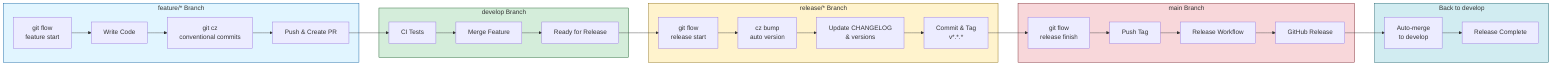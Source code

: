 flowchart LR
    subgraph feature["feature/* Branch"]
        A[git flow<br/>feature start]
        B[Write Code]
        C[git cz<br/>conventional commits]
        D[Push & Create PR]
    end
    
    subgraph develop["develop Branch"]
        E[CI Tests]
        F[Merge Feature]
        G[Ready for Release]
    end
    
    subgraph release["release/* Branch"]
        H[git flow<br/>release start]
        I[cz bump<br/>auto version]
        J[Update CHANGELOG<br/>& versions]
        K[Commit & Tag<br/>v*.*.*]
    end
    
    subgraph main["main Branch"]
        L[git flow<br/>release finish]
        M[Push Tag]
        N[Release Workflow]
        O[GitHub Release]
    end
    
    subgraph back["Back to develop"]
        P[Auto-merge<br/>to develop]
        Q[Release Complete]
    end
    
    A --> B --> C --> D
    D --> E --> F --> G
    G --> H --> I --> J --> K
    K --> L --> M --> N --> O
    O --> P --> Q
    
    style feature fill:#e1f5ff,stroke:#01579b
    style develop fill:#d4edda,stroke:#155724
    style release fill:#fff3cd,stroke:#856404
    style main fill:#f8d7da,stroke:#721c24
    style back fill:#d1ecf1,stroke:#0c5460